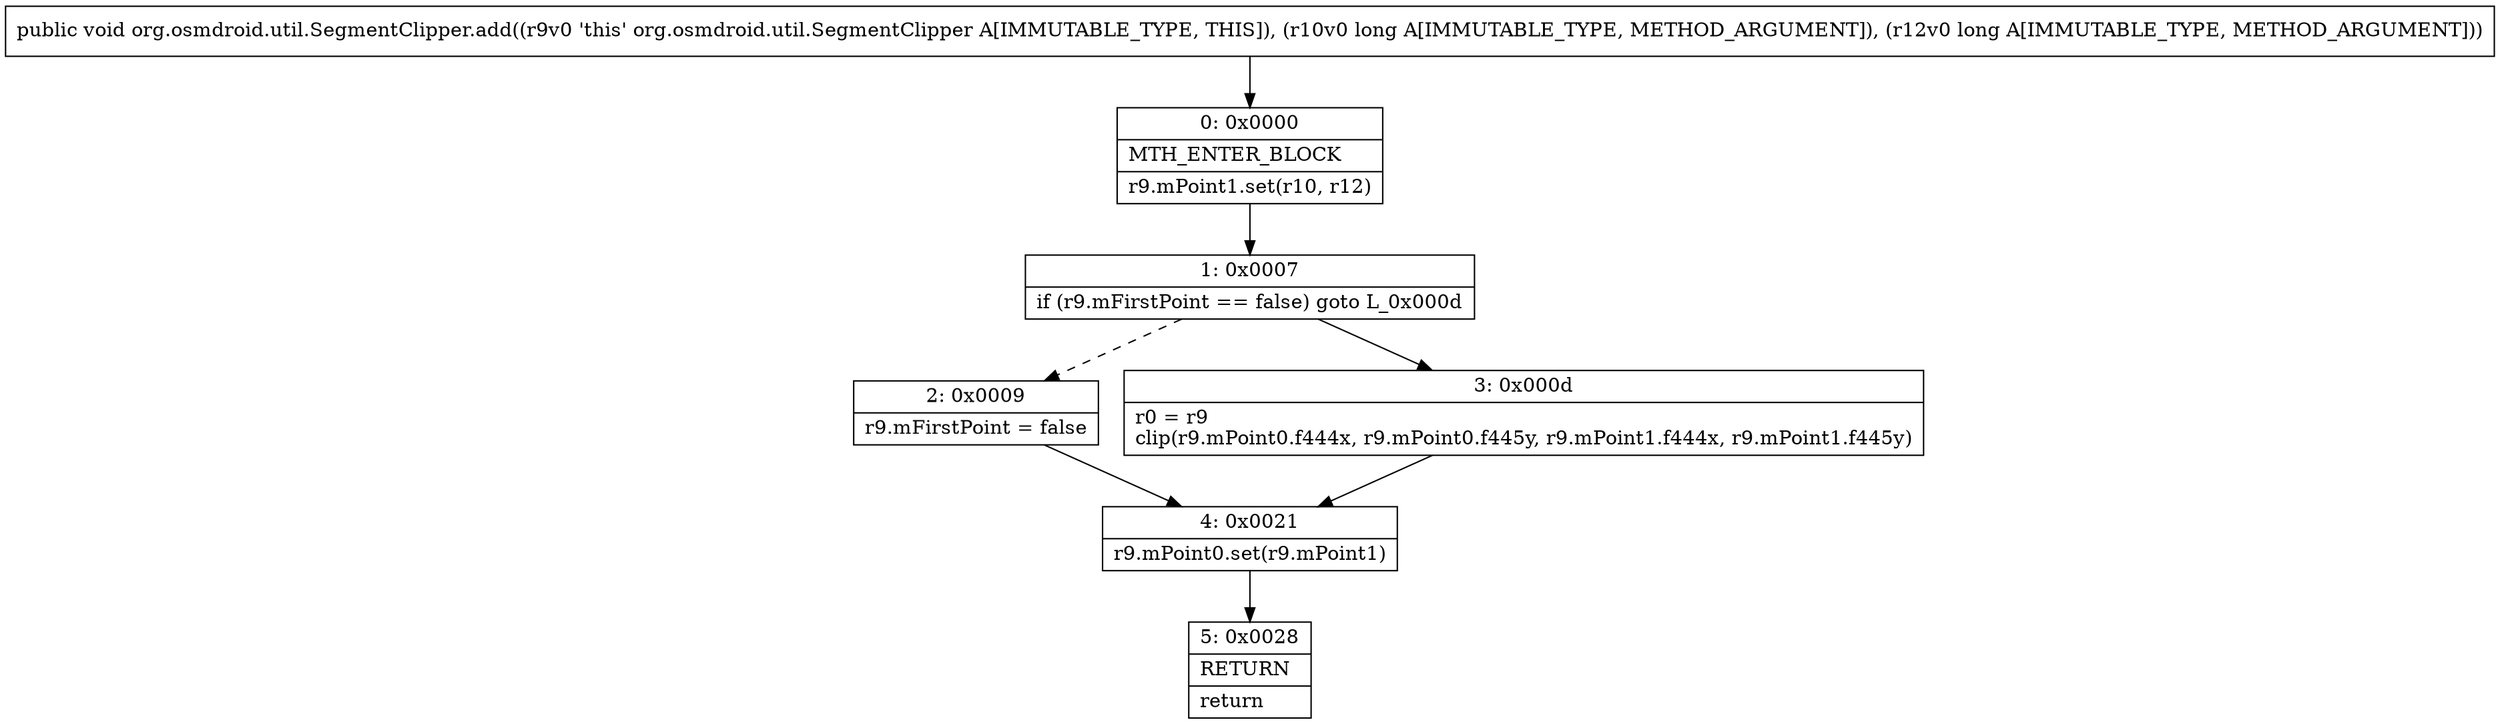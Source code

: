 digraph "CFG fororg.osmdroid.util.SegmentClipper.add(JJ)V" {
Node_0 [shape=record,label="{0\:\ 0x0000|MTH_ENTER_BLOCK\l|r9.mPoint1.set(r10, r12)\l}"];
Node_1 [shape=record,label="{1\:\ 0x0007|if (r9.mFirstPoint == false) goto L_0x000d\l}"];
Node_2 [shape=record,label="{2\:\ 0x0009|r9.mFirstPoint = false\l}"];
Node_3 [shape=record,label="{3\:\ 0x000d|r0 = r9\lclip(r9.mPoint0.f444x, r9.mPoint0.f445y, r9.mPoint1.f444x, r9.mPoint1.f445y)\l}"];
Node_4 [shape=record,label="{4\:\ 0x0021|r9.mPoint0.set(r9.mPoint1)\l}"];
Node_5 [shape=record,label="{5\:\ 0x0028|RETURN\l|return\l}"];
MethodNode[shape=record,label="{public void org.osmdroid.util.SegmentClipper.add((r9v0 'this' org.osmdroid.util.SegmentClipper A[IMMUTABLE_TYPE, THIS]), (r10v0 long A[IMMUTABLE_TYPE, METHOD_ARGUMENT]), (r12v0 long A[IMMUTABLE_TYPE, METHOD_ARGUMENT])) }"];
MethodNode -> Node_0;
Node_0 -> Node_1;
Node_1 -> Node_2[style=dashed];
Node_1 -> Node_3;
Node_2 -> Node_4;
Node_3 -> Node_4;
Node_4 -> Node_5;
}

